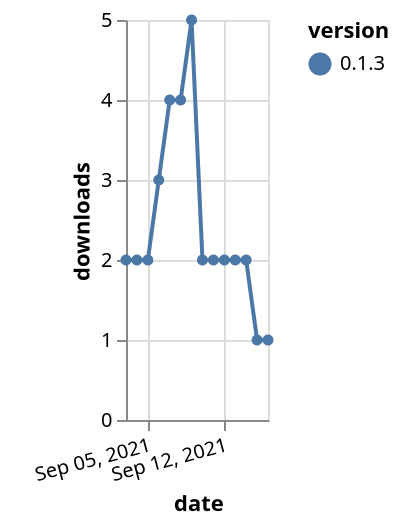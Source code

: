 {"$schema": "https://vega.github.io/schema/vega-lite/v5.json", "description": "A simple bar chart with embedded data.", "data": {"values": [{"date": "2021-09-03", "total": 2537, "delta": 2, "version": "0.1.3"}, {"date": "2021-09-04", "total": 2539, "delta": 2, "version": "0.1.3"}, {"date": "2021-09-05", "total": 2541, "delta": 2, "version": "0.1.3"}, {"date": "2021-09-06", "total": 2544, "delta": 3, "version": "0.1.3"}, {"date": "2021-09-07", "total": 2548, "delta": 4, "version": "0.1.3"}, {"date": "2021-09-08", "total": 2552, "delta": 4, "version": "0.1.3"}, {"date": "2021-09-09", "total": 2557, "delta": 5, "version": "0.1.3"}, {"date": "2021-09-10", "total": 2559, "delta": 2, "version": "0.1.3"}, {"date": "2021-09-11", "total": 2561, "delta": 2, "version": "0.1.3"}, {"date": "2021-09-12", "total": 2563, "delta": 2, "version": "0.1.3"}, {"date": "2021-09-13", "total": 2565, "delta": 2, "version": "0.1.3"}, {"date": "2021-09-14", "total": 2567, "delta": 2, "version": "0.1.3"}, {"date": "2021-09-15", "total": 2568, "delta": 1, "version": "0.1.3"}, {"date": "2021-09-16", "total": 2569, "delta": 1, "version": "0.1.3"}]}, "width": "container", "mark": {"type": "line", "point": {"filled": true}}, "encoding": {"x": {"field": "date", "type": "temporal", "timeUnit": "yearmonthdate", "title": "date", "axis": {"labelAngle": -15}}, "y": {"field": "delta", "type": "quantitative", "title": "downloads"}, "color": {"field": "version", "type": "nominal"}, "tooltip": {"field": "delta"}}}